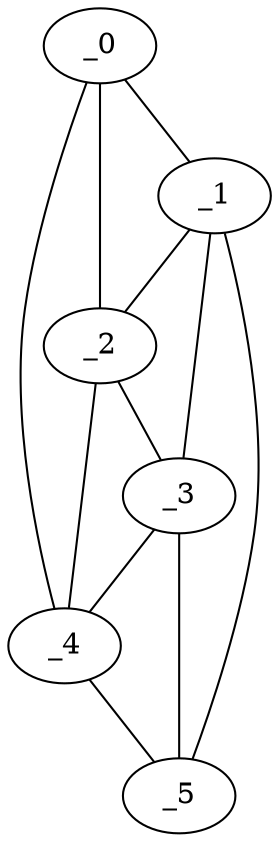 graph "obj70__45.gxl" {
	_0	 [x=11,
		y=48];
	_1	 [x=57,
		y=28];
	_0 -- _1	 [valence=1];
	_2	 [x=67,
		y=42];
	_0 -- _2	 [valence=1];
	_4	 [x=120,
		y=47];
	_0 -- _4	 [valence=1];
	_1 -- _2	 [valence=2];
	_3	 [x=83,
		y=36];
	_1 -- _3	 [valence=1];
	_5	 [x=127,
		y=40];
	_1 -- _5	 [valence=1];
	_2 -- _3	 [valence=1];
	_2 -- _4	 [valence=2];
	_3 -- _4	 [valence=2];
	_3 -- _5	 [valence=2];
	_4 -- _5	 [valence=1];
}
